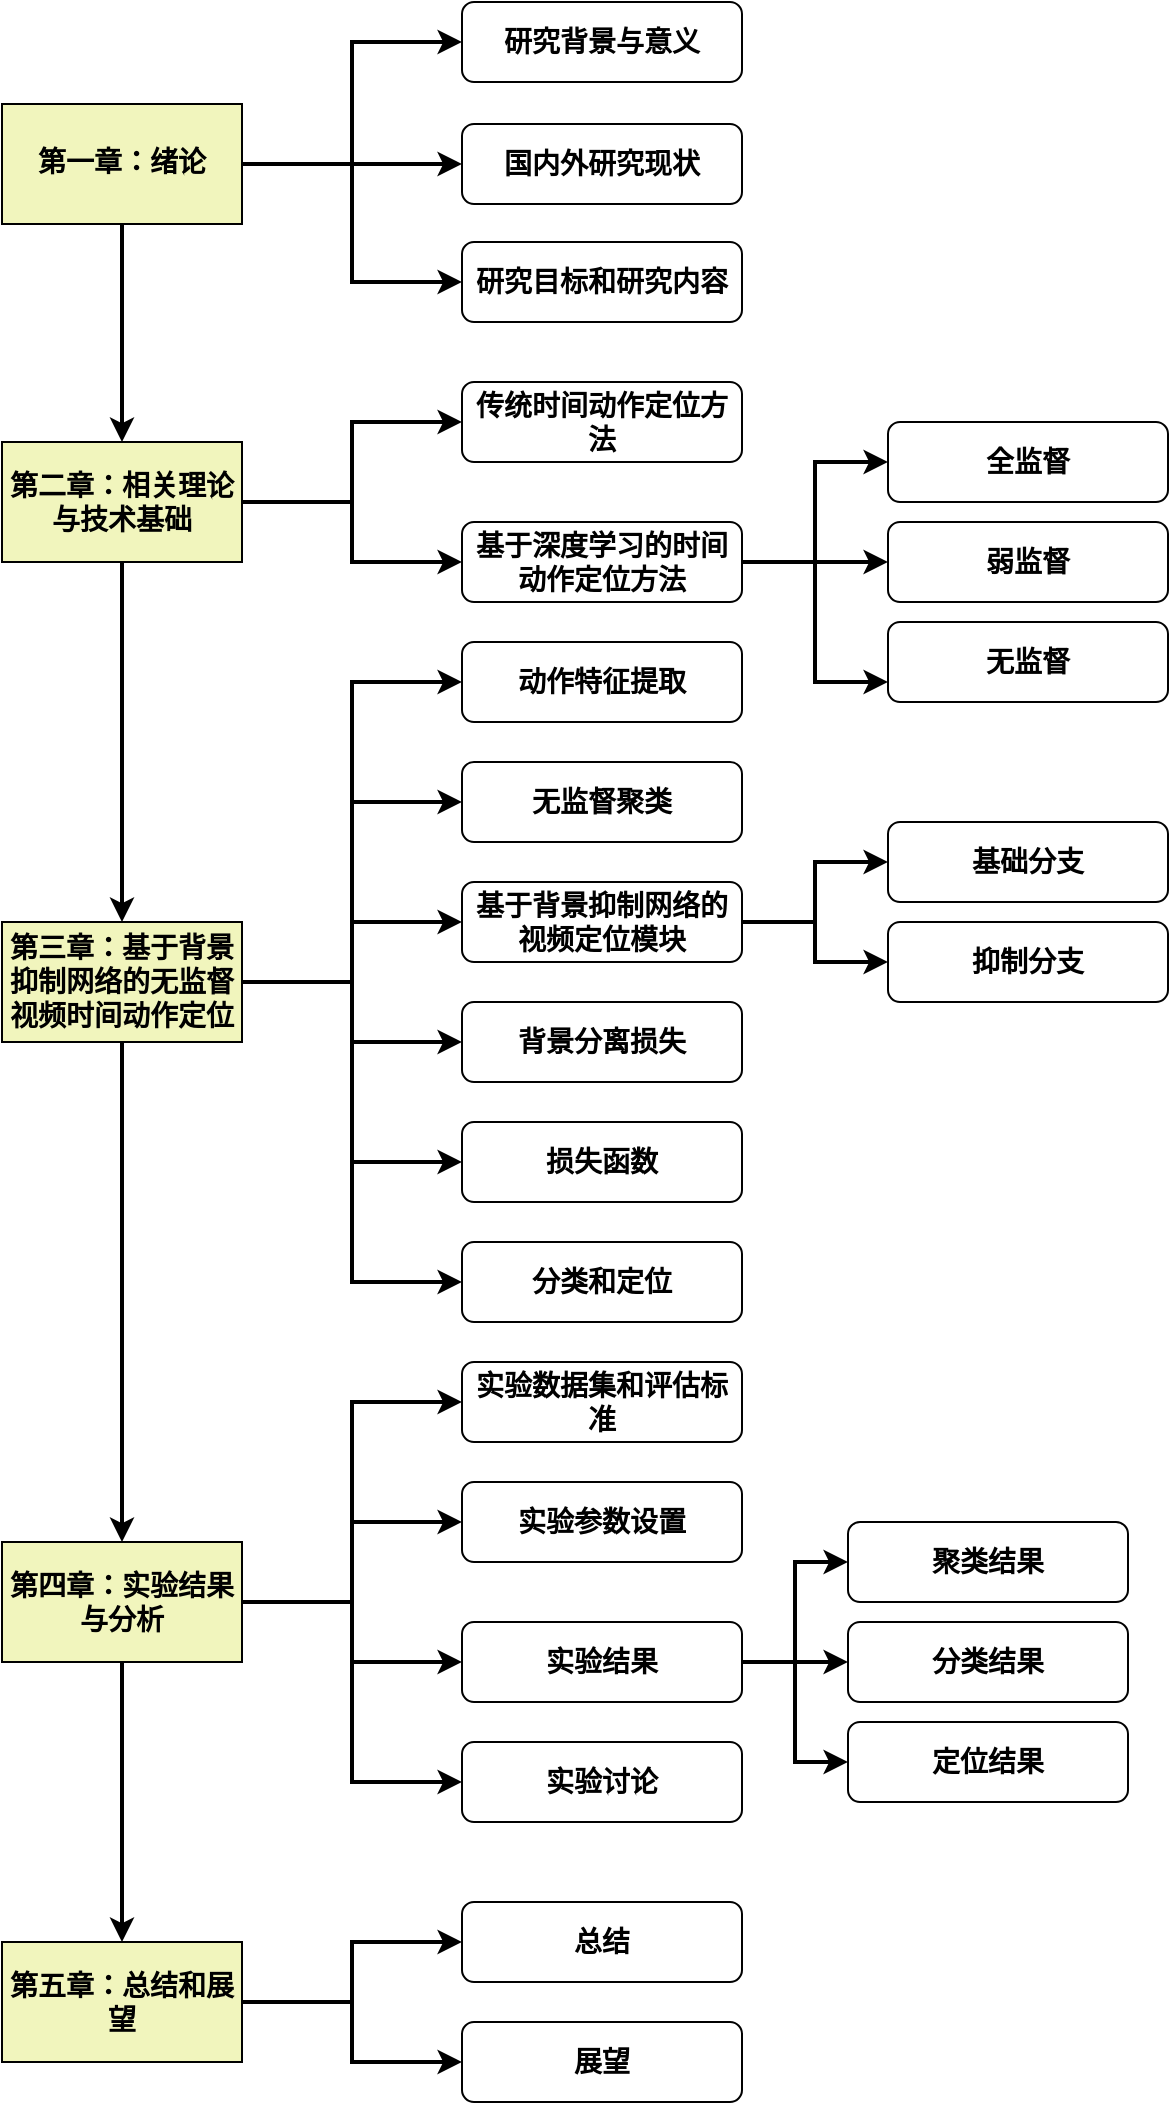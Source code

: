 <mxfile version="14.7.6" type="github">
  <diagram id="XLJMUqHiTXPoUTxL7cdy" name="Page-1">
    <mxGraphModel dx="1422" dy="772" grid="1" gridSize="10" guides="1" tooltips="1" connect="1" arrows="1" fold="1" page="1" pageScale="1" pageWidth="827" pageHeight="1169" math="0" shadow="0">
      <root>
        <mxCell id="0" />
        <mxCell id="1" parent="0" />
        <mxCell id="1S2QTwo0giWLdl-as3Fp-15" style="edgeStyle=orthogonalEdgeStyle;rounded=0;orthogonalLoop=1;jettySize=auto;html=1;fontSize=14;fontStyle=1;strokeWidth=2;" parent="1" source="1S2QTwo0giWLdl-as3Fp-2" target="1S2QTwo0giWLdl-as3Fp-9" edge="1">
          <mxGeometry relative="1" as="geometry" />
        </mxCell>
        <mxCell id="1S2QTwo0giWLdl-as3Fp-16" style="edgeStyle=orthogonalEdgeStyle;rounded=0;orthogonalLoop=1;jettySize=auto;html=1;entryX=0;entryY=0.5;entryDx=0;entryDy=0;fontSize=14;fontStyle=1;strokeWidth=2;" parent="1" source="1S2QTwo0giWLdl-as3Fp-2" target="1S2QTwo0giWLdl-as3Fp-8" edge="1">
          <mxGeometry relative="1" as="geometry" />
        </mxCell>
        <mxCell id="1S2QTwo0giWLdl-as3Fp-17" style="edgeStyle=orthogonalEdgeStyle;rounded=0;orthogonalLoop=1;jettySize=auto;html=1;entryX=0;entryY=0.5;entryDx=0;entryDy=0;fontSize=14;fontStyle=1;strokeWidth=2;" parent="1" source="1S2QTwo0giWLdl-as3Fp-2" target="1S2QTwo0giWLdl-as3Fp-10" edge="1">
          <mxGeometry relative="1" as="geometry" />
        </mxCell>
        <mxCell id="1S2QTwo0giWLdl-as3Fp-40" style="edgeStyle=orthogonalEdgeStyle;rounded=0;orthogonalLoop=1;jettySize=auto;html=1;fontSize=14;fontStyle=1;strokeWidth=2;" parent="1" source="1S2QTwo0giWLdl-as3Fp-2" target="1S2QTwo0giWLdl-as3Fp-4" edge="1">
          <mxGeometry relative="1" as="geometry" />
        </mxCell>
        <mxCell id="1S2QTwo0giWLdl-as3Fp-2" value="第一章：绪论" style="rounded=0;whiteSpace=wrap;html=1;fillColor=#F1F5BD;fontSize=14;fontFamily=Verdana;fontStyle=1" parent="1" vertex="1">
          <mxGeometry x="77" y="121" width="120" height="60" as="geometry" />
        </mxCell>
        <mxCell id="1S2QTwo0giWLdl-as3Fp-41" style="edgeStyle=orthogonalEdgeStyle;rounded=0;orthogonalLoop=1;jettySize=auto;html=1;entryX=0.5;entryY=0;entryDx=0;entryDy=0;fontSize=14;fontStyle=1;strokeWidth=2;" parent="1" source="1S2QTwo0giWLdl-as3Fp-4" target="1S2QTwo0giWLdl-as3Fp-5" edge="1">
          <mxGeometry relative="1" as="geometry" />
        </mxCell>
        <mxCell id="1S2QTwo0giWLdl-as3Fp-45" style="edgeStyle=orthogonalEdgeStyle;rounded=0;orthogonalLoop=1;jettySize=auto;html=1;entryX=0;entryY=0.5;entryDx=0;entryDy=0;fontSize=14;fontStyle=1;strokeWidth=2;" parent="1" source="1S2QTwo0giWLdl-as3Fp-4" target="1S2QTwo0giWLdl-as3Fp-19" edge="1">
          <mxGeometry relative="1" as="geometry" />
        </mxCell>
        <mxCell id="1S2QTwo0giWLdl-as3Fp-46" style="edgeStyle=orthogonalEdgeStyle;rounded=0;orthogonalLoop=1;jettySize=auto;html=1;fontSize=14;fontStyle=1;strokeWidth=2;" parent="1" source="1S2QTwo0giWLdl-as3Fp-4" target="1S2QTwo0giWLdl-as3Fp-20" edge="1">
          <mxGeometry relative="1" as="geometry" />
        </mxCell>
        <mxCell id="1S2QTwo0giWLdl-as3Fp-4" value="第二章：相关理论与技术基础" style="rounded=0;whiteSpace=wrap;html=1;fillColor=#F1F5BD;fontSize=14;fontStyle=1" parent="1" vertex="1">
          <mxGeometry x="77" y="290" width="120" height="60" as="geometry" />
        </mxCell>
        <mxCell id="1S2QTwo0giWLdl-as3Fp-47" style="edgeStyle=orthogonalEdgeStyle;rounded=0;orthogonalLoop=1;jettySize=auto;html=1;fontSize=14;fontStyle=1;strokeWidth=2;" parent="1" source="1S2QTwo0giWLdl-as3Fp-5" target="1S2QTwo0giWLdl-as3Fp-6" edge="1">
          <mxGeometry relative="1" as="geometry" />
        </mxCell>
        <mxCell id="1S2QTwo0giWLdl-as3Fp-5" value="第三章：基于背景抑制网络的无监督视频时间动作定位" style="rounded=0;whiteSpace=wrap;html=1;fillColor=#F1F5BD;fontSize=14;fontStyle=1" parent="1" vertex="1">
          <mxGeometry x="77" y="530" width="120" height="60" as="geometry" />
        </mxCell>
        <mxCell id="1S2QTwo0giWLdl-as3Fp-53" style="edgeStyle=orthogonalEdgeStyle;rounded=0;orthogonalLoop=1;jettySize=auto;html=1;entryX=0;entryY=0.5;entryDx=0;entryDy=0;fontSize=14;fontStyle=1;strokeWidth=2;" parent="1" source="1S2QTwo0giWLdl-as3Fp-6" target="1S2QTwo0giWLdl-as3Fp-42" edge="1">
          <mxGeometry relative="1" as="geometry" />
        </mxCell>
        <mxCell id="1S2QTwo0giWLdl-as3Fp-54" style="edgeStyle=orthogonalEdgeStyle;rounded=0;orthogonalLoop=1;jettySize=auto;html=1;fontSize=14;fontStyle=1;strokeWidth=2;" parent="1" source="1S2QTwo0giWLdl-as3Fp-6" target="1S2QTwo0giWLdl-as3Fp-48" edge="1">
          <mxGeometry relative="1" as="geometry" />
        </mxCell>
        <mxCell id="1S2QTwo0giWLdl-as3Fp-55" style="edgeStyle=orthogonalEdgeStyle;rounded=0;orthogonalLoop=1;jettySize=auto;html=1;fontSize=14;fontStyle=1;strokeWidth=2;" parent="1" source="1S2QTwo0giWLdl-as3Fp-6" target="1S2QTwo0giWLdl-as3Fp-49" edge="1">
          <mxGeometry relative="1" as="geometry" />
        </mxCell>
        <mxCell id="1S2QTwo0giWLdl-as3Fp-56" style="edgeStyle=orthogonalEdgeStyle;rounded=0;orthogonalLoop=1;jettySize=auto;html=1;entryX=0;entryY=0.5;entryDx=0;entryDy=0;fontSize=14;fontStyle=1;strokeWidth=2;" parent="1" source="1S2QTwo0giWLdl-as3Fp-6" target="1S2QTwo0giWLdl-as3Fp-50" edge="1">
          <mxGeometry relative="1" as="geometry" />
        </mxCell>
        <mxCell id="1S2QTwo0giWLdl-as3Fp-61" style="edgeStyle=orthogonalEdgeStyle;rounded=0;orthogonalLoop=1;jettySize=auto;html=1;fontSize=14;fontStyle=1;strokeWidth=2;" parent="1" source="1S2QTwo0giWLdl-as3Fp-6" target="1S2QTwo0giWLdl-as3Fp-7" edge="1">
          <mxGeometry relative="1" as="geometry" />
        </mxCell>
        <mxCell id="1S2QTwo0giWLdl-as3Fp-6" value="第四章：实验结果与分析" style="rounded=0;whiteSpace=wrap;html=1;fillColor=#F1F5BD;fontSize=14;fontStyle=1" parent="1" vertex="1">
          <mxGeometry x="77" y="840" width="120" height="60" as="geometry" />
        </mxCell>
        <mxCell id="1S2QTwo0giWLdl-as3Fp-58" style="edgeStyle=orthogonalEdgeStyle;rounded=0;orthogonalLoop=1;jettySize=auto;html=1;fontSize=14;fontStyle=1;strokeWidth=2;" parent="1" source="1S2QTwo0giWLdl-as3Fp-7" target="1S2QTwo0giWLdl-as3Fp-57" edge="1">
          <mxGeometry relative="1" as="geometry" />
        </mxCell>
        <mxCell id="QeqrdNic_y6P3TBAEa3u-2" style="edgeStyle=orthogonalEdgeStyle;rounded=0;orthogonalLoop=1;jettySize=auto;html=1;entryX=0;entryY=0.5;entryDx=0;entryDy=0;strokeWidth=2;" parent="1" source="1S2QTwo0giWLdl-as3Fp-7" target="QeqrdNic_y6P3TBAEa3u-1" edge="1">
          <mxGeometry relative="1" as="geometry" />
        </mxCell>
        <mxCell id="1S2QTwo0giWLdl-as3Fp-7" value="第五章：总结和展望" style="rounded=0;whiteSpace=wrap;html=1;fillColor=#F1F5BD;fontSize=14;fontStyle=1" parent="1" vertex="1">
          <mxGeometry x="77" y="1040" width="120" height="60" as="geometry" />
        </mxCell>
        <mxCell id="1S2QTwo0giWLdl-as3Fp-8" value="研究背景与意义" style="rounded=1;whiteSpace=wrap;html=1;fillColor=#FFFFFF;fontSize=14;fontStyle=1" parent="1" vertex="1">
          <mxGeometry x="307" y="70" width="140" height="40" as="geometry" />
        </mxCell>
        <mxCell id="1S2QTwo0giWLdl-as3Fp-9" value="国内外研究现状" style="rounded=1;whiteSpace=wrap;html=1;fillColor=#FFFFFF;fontSize=14;fontStyle=1" parent="1" vertex="1">
          <mxGeometry x="307" y="131" width="140" height="40" as="geometry" />
        </mxCell>
        <mxCell id="1S2QTwo0giWLdl-as3Fp-10" value="研究目标和研究内容" style="rounded=1;whiteSpace=wrap;html=1;fillColor=#FFFFFF;fontSize=14;fontStyle=1" parent="1" vertex="1">
          <mxGeometry x="307" y="190" width="140" height="40" as="geometry" />
        </mxCell>
        <mxCell id="1S2QTwo0giWLdl-as3Fp-19" value="传统时间动作定位方法" style="rounded=1;whiteSpace=wrap;html=1;fillColor=#FFFFFF;fontSize=14;fontStyle=1" parent="1" vertex="1">
          <mxGeometry x="307" y="260" width="140" height="40" as="geometry" />
        </mxCell>
        <mxCell id="1S2QTwo0giWLdl-as3Fp-65" style="edgeStyle=orthogonalEdgeStyle;rounded=0;orthogonalLoop=1;jettySize=auto;html=1;entryX=0;entryY=0.5;entryDx=0;entryDy=0;fontFamily=Verdana;fontSize=14;strokeWidth=2;" parent="1" source="1S2QTwo0giWLdl-as3Fp-20" target="1S2QTwo0giWLdl-as3Fp-63" edge="1">
          <mxGeometry relative="1" as="geometry" />
        </mxCell>
        <mxCell id="1S2QTwo0giWLdl-as3Fp-66" style="edgeStyle=orthogonalEdgeStyle;rounded=0;orthogonalLoop=1;jettySize=auto;html=1;entryX=0;entryY=0.5;entryDx=0;entryDy=0;fontFamily=Verdana;fontSize=14;strokeWidth=2;" parent="1" source="1S2QTwo0giWLdl-as3Fp-20" target="1S2QTwo0giWLdl-as3Fp-62" edge="1">
          <mxGeometry relative="1" as="geometry" />
        </mxCell>
        <mxCell id="1S2QTwo0giWLdl-as3Fp-67" style="edgeStyle=orthogonalEdgeStyle;rounded=0;orthogonalLoop=1;jettySize=auto;html=1;entryX=0;entryY=0.75;entryDx=0;entryDy=0;fontFamily=Verdana;fontSize=14;strokeWidth=2;" parent="1" source="1S2QTwo0giWLdl-as3Fp-20" target="1S2QTwo0giWLdl-as3Fp-64" edge="1">
          <mxGeometry relative="1" as="geometry" />
        </mxCell>
        <mxCell id="1S2QTwo0giWLdl-as3Fp-20" value="基于深度学习的时间动作定位方法" style="rounded=1;whiteSpace=wrap;html=1;fillColor=#FFFFFF;fontSize=14;fontStyle=1" parent="1" vertex="1">
          <mxGeometry x="307" y="330" width="140" height="40" as="geometry" />
        </mxCell>
        <mxCell id="1S2QTwo0giWLdl-as3Fp-33" style="edgeStyle=orthogonalEdgeStyle;rounded=0;orthogonalLoop=1;jettySize=auto;html=1;entryX=0;entryY=0.5;entryDx=0;entryDy=0;exitX=1;exitY=0.5;exitDx=0;exitDy=0;fontSize=14;fontStyle=1;strokeWidth=2;" parent="1" source="1S2QTwo0giWLdl-as3Fp-5" target="1S2QTwo0giWLdl-as3Fp-25" edge="1">
          <mxGeometry relative="1" as="geometry">
            <mxPoint x="447" y="534.5" as="sourcePoint" />
          </mxGeometry>
        </mxCell>
        <mxCell id="1S2QTwo0giWLdl-as3Fp-34" style="edgeStyle=orthogonalEdgeStyle;rounded=0;orthogonalLoop=1;jettySize=auto;html=1;entryX=0;entryY=0.5;entryDx=0;entryDy=0;exitX=1;exitY=0.5;exitDx=0;exitDy=0;fontSize=14;fontStyle=1;strokeWidth=2;" parent="1" source="1S2QTwo0giWLdl-as3Fp-5" target="1S2QTwo0giWLdl-as3Fp-26" edge="1">
          <mxGeometry relative="1" as="geometry">
            <mxPoint x="447" y="534.5" as="sourcePoint" />
          </mxGeometry>
        </mxCell>
        <mxCell id="1S2QTwo0giWLdl-as3Fp-35" style="edgeStyle=orthogonalEdgeStyle;rounded=0;orthogonalLoop=1;jettySize=auto;html=1;entryX=0;entryY=0.5;entryDx=0;entryDy=0;exitX=1;exitY=0.5;exitDx=0;exitDy=0;fontSize=14;fontStyle=1;strokeWidth=2;" parent="1" source="1S2QTwo0giWLdl-as3Fp-5" target="1S2QTwo0giWLdl-as3Fp-27" edge="1">
          <mxGeometry relative="1" as="geometry">
            <mxPoint x="447" y="534.5" as="sourcePoint" />
          </mxGeometry>
        </mxCell>
        <mxCell id="1S2QTwo0giWLdl-as3Fp-36" style="edgeStyle=orthogonalEdgeStyle;rounded=0;orthogonalLoop=1;jettySize=auto;html=1;exitX=1;exitY=0.5;exitDx=0;exitDy=0;fontSize=14;fontStyle=1;strokeWidth=2;" parent="1" source="1S2QTwo0giWLdl-as3Fp-5" target="1S2QTwo0giWLdl-as3Fp-29" edge="1">
          <mxGeometry relative="1" as="geometry">
            <mxPoint x="447" y="534.5" as="sourcePoint" />
          </mxGeometry>
        </mxCell>
        <mxCell id="1S2QTwo0giWLdl-as3Fp-37" style="edgeStyle=orthogonalEdgeStyle;rounded=0;orthogonalLoop=1;jettySize=auto;html=1;entryX=0;entryY=0.5;entryDx=0;entryDy=0;exitX=1;exitY=0.5;exitDx=0;exitDy=0;fontSize=14;fontStyle=1;strokeWidth=2;" parent="1" source="1S2QTwo0giWLdl-as3Fp-5" target="1S2QTwo0giWLdl-as3Fp-30" edge="1">
          <mxGeometry relative="1" as="geometry">
            <mxPoint x="447" y="534.5" as="sourcePoint" />
          </mxGeometry>
        </mxCell>
        <mxCell id="1S2QTwo0giWLdl-as3Fp-38" style="edgeStyle=orthogonalEdgeStyle;rounded=0;orthogonalLoop=1;jettySize=auto;html=1;entryX=0;entryY=0.5;entryDx=0;entryDy=0;exitX=1;exitY=0.5;exitDx=0;exitDy=0;fontSize=14;fontStyle=1;strokeWidth=2;" parent="1" source="1S2QTwo0giWLdl-as3Fp-5" target="1S2QTwo0giWLdl-as3Fp-31" edge="1">
          <mxGeometry relative="1" as="geometry">
            <mxPoint x="447" y="534.5" as="sourcePoint" />
          </mxGeometry>
        </mxCell>
        <mxCell id="1S2QTwo0giWLdl-as3Fp-25" value="动作特征提取" style="rounded=1;whiteSpace=wrap;html=1;fillColor=#FFFFFF;fontSize=14;fontStyle=1" parent="1" vertex="1">
          <mxGeometry x="307" y="390" width="140" height="40" as="geometry" />
        </mxCell>
        <mxCell id="1S2QTwo0giWLdl-as3Fp-26" value="无监督聚类" style="rounded=1;whiteSpace=wrap;html=1;fillColor=#FFFFFF;fontSize=14;fontStyle=1" parent="1" vertex="1">
          <mxGeometry x="307" y="450" width="140" height="40" as="geometry" />
        </mxCell>
        <mxCell id="1S2QTwo0giWLdl-as3Fp-71" style="edgeStyle=orthogonalEdgeStyle;rounded=0;orthogonalLoop=1;jettySize=auto;html=1;entryX=0;entryY=0.5;entryDx=0;entryDy=0;fontFamily=Verdana;fontSize=14;strokeWidth=2;" parent="1" source="1S2QTwo0giWLdl-as3Fp-27" target="1S2QTwo0giWLdl-as3Fp-69" edge="1">
          <mxGeometry relative="1" as="geometry" />
        </mxCell>
        <mxCell id="1S2QTwo0giWLdl-as3Fp-72" style="edgeStyle=orthogonalEdgeStyle;rounded=0;orthogonalLoop=1;jettySize=auto;html=1;fontFamily=Verdana;fontSize=14;strokeWidth=2;" parent="1" source="1S2QTwo0giWLdl-as3Fp-27" target="1S2QTwo0giWLdl-as3Fp-70" edge="1">
          <mxGeometry relative="1" as="geometry" />
        </mxCell>
        <mxCell id="1S2QTwo0giWLdl-as3Fp-27" value="基于背景抑制网络的视频定位模块" style="rounded=1;whiteSpace=wrap;html=1;fillColor=#FFFFFF;fontSize=14;fontStyle=1" parent="1" vertex="1">
          <mxGeometry x="307" y="510" width="140" height="40" as="geometry" />
        </mxCell>
        <mxCell id="1S2QTwo0giWLdl-as3Fp-29" value="背景分离损失" style="rounded=1;whiteSpace=wrap;html=1;fillColor=#FFFFFF;fontSize=14;fontStyle=1" parent="1" vertex="1">
          <mxGeometry x="307" y="570" width="140" height="40" as="geometry" />
        </mxCell>
        <mxCell id="1S2QTwo0giWLdl-as3Fp-30" value="损失函数" style="rounded=1;whiteSpace=wrap;html=1;fillColor=#FFFFFF;fontSize=14;fontStyle=1" parent="1" vertex="1">
          <mxGeometry x="307" y="630" width="140" height="40" as="geometry" />
        </mxCell>
        <mxCell id="1S2QTwo0giWLdl-as3Fp-31" value="分类和定位" style="rounded=1;whiteSpace=wrap;html=1;fillColor=#FFFFFF;fontSize=14;fontStyle=1" parent="1" vertex="1">
          <mxGeometry x="307" y="690" width="140" height="40" as="geometry" />
        </mxCell>
        <mxCell id="1S2QTwo0giWLdl-as3Fp-39" style="edgeStyle=orthogonalEdgeStyle;rounded=0;orthogonalLoop=1;jettySize=auto;html=1;exitX=0.5;exitY=1;exitDx=0;exitDy=0;fontSize=14;fontStyle=1" parent="1" source="1S2QTwo0giWLdl-as3Fp-6" target="1S2QTwo0giWLdl-as3Fp-6" edge="1">
          <mxGeometry relative="1" as="geometry" />
        </mxCell>
        <mxCell id="1S2QTwo0giWLdl-as3Fp-42" value="实验数据集和评估标准" style="rounded=1;whiteSpace=wrap;html=1;fillColor=#FFFFFF;fontSize=14;fontStyle=1" parent="1" vertex="1">
          <mxGeometry x="307" y="750" width="140" height="40" as="geometry" />
        </mxCell>
        <mxCell id="1S2QTwo0giWLdl-as3Fp-48" value="实验参数设置" style="rounded=1;whiteSpace=wrap;html=1;fillColor=#FFFFFF;fontSize=14;fontStyle=1" parent="1" vertex="1">
          <mxGeometry x="307" y="810" width="140" height="40" as="geometry" />
        </mxCell>
        <mxCell id="1S2QTwo0giWLdl-as3Fp-76" style="edgeStyle=orthogonalEdgeStyle;rounded=0;orthogonalLoop=1;jettySize=auto;html=1;entryX=0;entryY=0.5;entryDx=0;entryDy=0;fontFamily=Verdana;fontSize=14;strokeWidth=2;" parent="1" source="1S2QTwo0giWLdl-as3Fp-49" target="1S2QTwo0giWLdl-as3Fp-73" edge="1">
          <mxGeometry relative="1" as="geometry" />
        </mxCell>
        <mxCell id="1S2QTwo0giWLdl-as3Fp-77" style="edgeStyle=orthogonalEdgeStyle;rounded=0;orthogonalLoop=1;jettySize=auto;html=1;fontFamily=Verdana;fontSize=14;strokeWidth=2;" parent="1" source="1S2QTwo0giWLdl-as3Fp-49" target="1S2QTwo0giWLdl-as3Fp-74" edge="1">
          <mxGeometry relative="1" as="geometry" />
        </mxCell>
        <mxCell id="1S2QTwo0giWLdl-as3Fp-78" style="edgeStyle=orthogonalEdgeStyle;rounded=0;orthogonalLoop=1;jettySize=auto;html=1;entryX=0;entryY=0.5;entryDx=0;entryDy=0;fontFamily=Verdana;fontSize=14;strokeWidth=2;" parent="1" source="1S2QTwo0giWLdl-as3Fp-49" target="1S2QTwo0giWLdl-as3Fp-75" edge="1">
          <mxGeometry relative="1" as="geometry" />
        </mxCell>
        <mxCell id="1S2QTwo0giWLdl-as3Fp-49" value="实验结果" style="rounded=1;whiteSpace=wrap;html=1;fillColor=#FFFFFF;fontSize=14;fontStyle=1" parent="1" vertex="1">
          <mxGeometry x="307" y="880" width="140" height="40" as="geometry" />
        </mxCell>
        <mxCell id="1S2QTwo0giWLdl-as3Fp-50" value="实验讨论" style="rounded=1;whiteSpace=wrap;html=1;fillColor=#FFFFFF;fontSize=14;fontStyle=1" parent="1" vertex="1">
          <mxGeometry x="307" y="940" width="140" height="40" as="geometry" />
        </mxCell>
        <mxCell id="1S2QTwo0giWLdl-as3Fp-57" value="总结" style="rounded=1;whiteSpace=wrap;html=1;fillColor=#FFFFFF;fontSize=14;fontStyle=1" parent="1" vertex="1">
          <mxGeometry x="307" y="1020" width="140" height="40" as="geometry" />
        </mxCell>
        <mxCell id="1S2QTwo0giWLdl-as3Fp-62" value="全监督" style="rounded=1;whiteSpace=wrap;html=1;fillColor=#FFFFFF;fontSize=14;fontStyle=1" parent="1" vertex="1">
          <mxGeometry x="520" y="280" width="140" height="40" as="geometry" />
        </mxCell>
        <mxCell id="1S2QTwo0giWLdl-as3Fp-63" value="弱监督" style="rounded=1;whiteSpace=wrap;html=1;fillColor=#FFFFFF;fontSize=14;fontStyle=1" parent="1" vertex="1">
          <mxGeometry x="520" y="330" width="140" height="40" as="geometry" />
        </mxCell>
        <mxCell id="1S2QTwo0giWLdl-as3Fp-64" value="无监督" style="rounded=1;whiteSpace=wrap;html=1;fillColor=#FFFFFF;fontSize=14;fontStyle=1" parent="1" vertex="1">
          <mxGeometry x="520" y="380" width="140" height="40" as="geometry" />
        </mxCell>
        <mxCell id="1S2QTwo0giWLdl-as3Fp-69" value="基础分支" style="rounded=1;whiteSpace=wrap;html=1;fillColor=#FFFFFF;fontSize=14;fontStyle=1" parent="1" vertex="1">
          <mxGeometry x="520" y="480" width="140" height="40" as="geometry" />
        </mxCell>
        <mxCell id="1S2QTwo0giWLdl-as3Fp-70" value="抑制分支" style="rounded=1;whiteSpace=wrap;html=1;fillColor=#FFFFFF;fontSize=14;fontStyle=1" parent="1" vertex="1">
          <mxGeometry x="520" y="530" width="140" height="40" as="geometry" />
        </mxCell>
        <mxCell id="1S2QTwo0giWLdl-as3Fp-73" value="聚类结果" style="rounded=1;whiteSpace=wrap;html=1;fillColor=#FFFFFF;fontSize=14;fontStyle=1" parent="1" vertex="1">
          <mxGeometry x="500" y="830" width="140" height="40" as="geometry" />
        </mxCell>
        <mxCell id="1S2QTwo0giWLdl-as3Fp-74" value="分类结果" style="rounded=1;whiteSpace=wrap;html=1;fillColor=#FFFFFF;fontSize=14;fontStyle=1" parent="1" vertex="1">
          <mxGeometry x="500" y="880" width="140" height="40" as="geometry" />
        </mxCell>
        <mxCell id="1S2QTwo0giWLdl-as3Fp-75" value="定位结果" style="rounded=1;whiteSpace=wrap;html=1;fillColor=#FFFFFF;fontSize=14;fontStyle=1" parent="1" vertex="1">
          <mxGeometry x="500" y="930" width="140" height="40" as="geometry" />
        </mxCell>
        <mxCell id="QeqrdNic_y6P3TBAEa3u-1" value="展望" style="rounded=1;whiteSpace=wrap;html=1;fillColor=#FFFFFF;fontSize=14;fontStyle=1" parent="1" vertex="1">
          <mxGeometry x="307" y="1080" width="140" height="40" as="geometry" />
        </mxCell>
      </root>
    </mxGraphModel>
  </diagram>
</mxfile>
